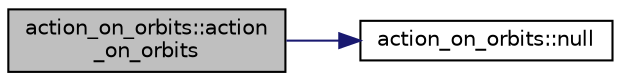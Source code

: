 digraph "action_on_orbits::action_on_orbits"
{
  edge [fontname="Helvetica",fontsize="10",labelfontname="Helvetica",labelfontsize="10"];
  node [fontname="Helvetica",fontsize="10",shape=record];
  rankdir="LR";
  Node0 [label="action_on_orbits::action\l_on_orbits",height=0.2,width=0.4,color="black", fillcolor="grey75", style="filled", fontcolor="black"];
  Node0 -> Node1 [color="midnightblue",fontsize="10",style="solid",fontname="Helvetica"];
  Node1 [label="action_on_orbits::null",height=0.2,width=0.4,color="black", fillcolor="white", style="filled",URL="$da/d89/classaction__on__orbits.html#a033e5a9fa0598c832a1e774497cbd00d"];
}
